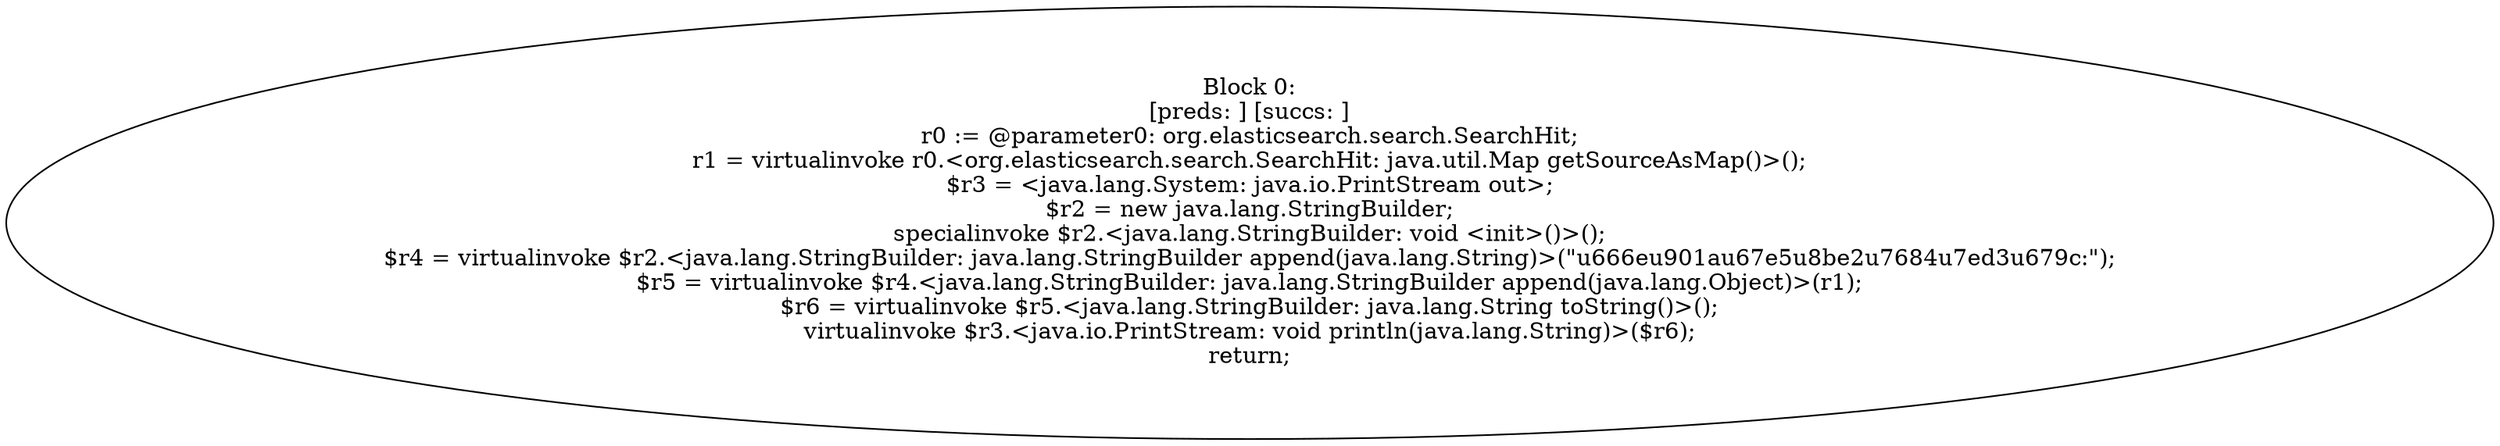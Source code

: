digraph "unitGraph" {
    "Block 0:
[preds: ] [succs: ]
r0 := @parameter0: org.elasticsearch.search.SearchHit;
r1 = virtualinvoke r0.<org.elasticsearch.search.SearchHit: java.util.Map getSourceAsMap()>();
$r3 = <java.lang.System: java.io.PrintStream out>;
$r2 = new java.lang.StringBuilder;
specialinvoke $r2.<java.lang.StringBuilder: void <init>()>();
$r4 = virtualinvoke $r2.<java.lang.StringBuilder: java.lang.StringBuilder append(java.lang.String)>(\"\u666e\u901a\u67e5\u8be2\u7684\u7ed3\u679c:\");
$r5 = virtualinvoke $r4.<java.lang.StringBuilder: java.lang.StringBuilder append(java.lang.Object)>(r1);
$r6 = virtualinvoke $r5.<java.lang.StringBuilder: java.lang.String toString()>();
virtualinvoke $r3.<java.io.PrintStream: void println(java.lang.String)>($r6);
return;
"
}

